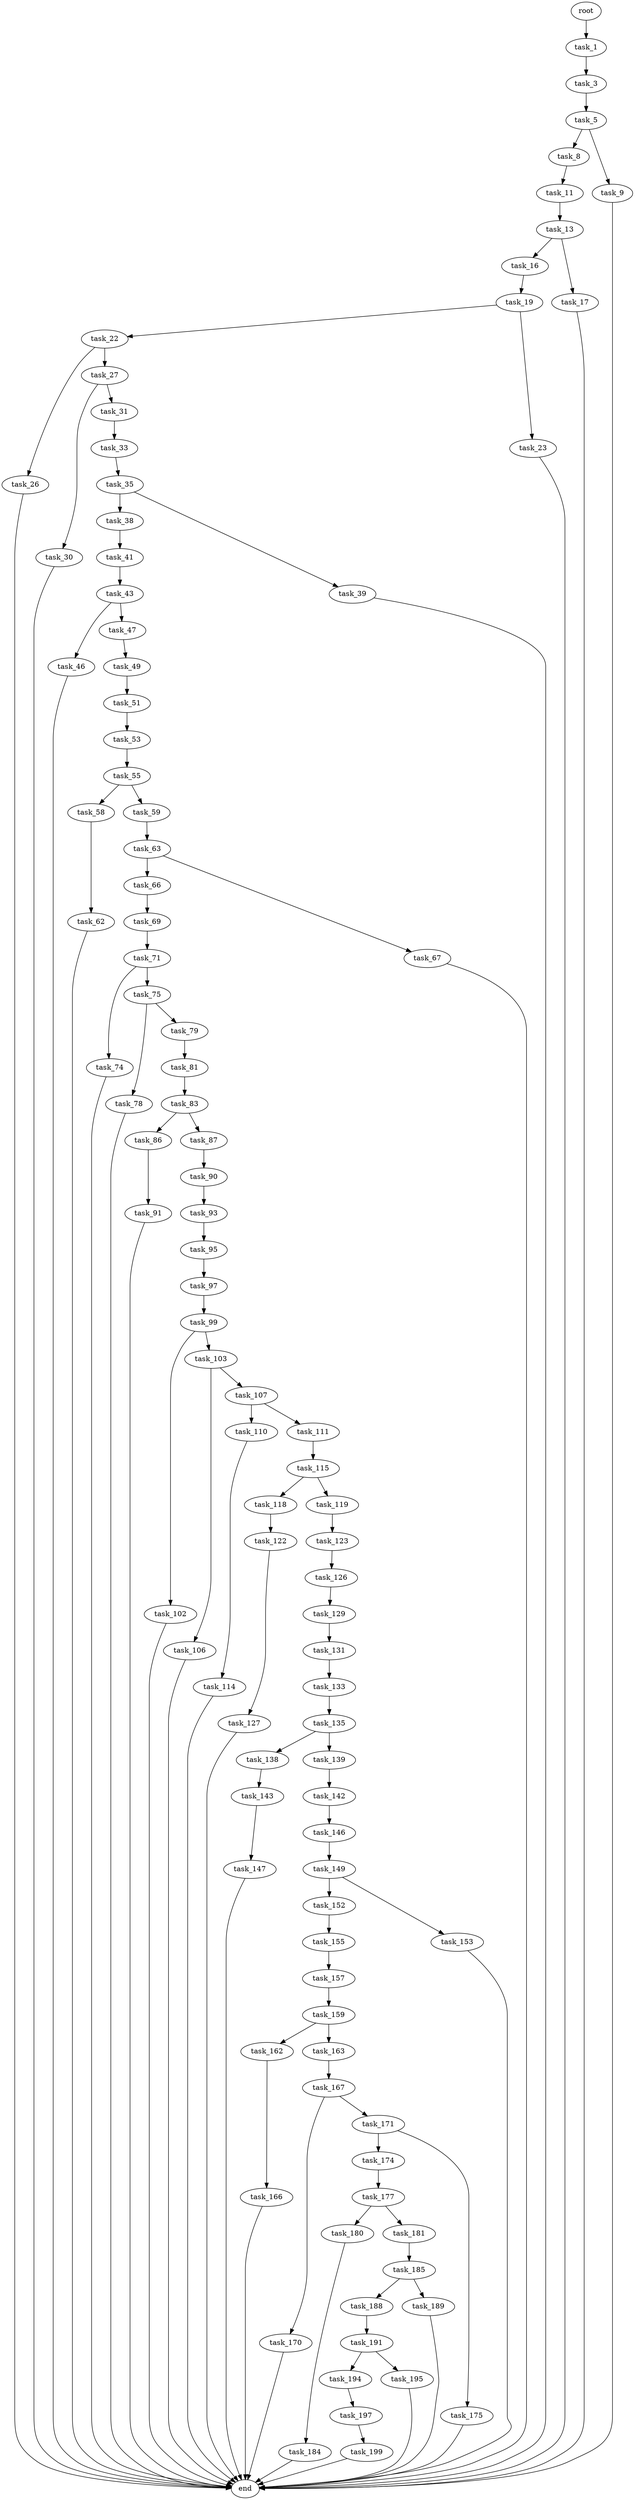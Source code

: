 digraph G {
  root [size="0.000000"];
  task_1 [size="350054413176.000000"];
  task_3 [size="13134885832.000000"];
  task_5 [size="61878384713.000000"];
  task_8 [size="92373623144.000000"];
  task_9 [size="8589934592.000000"];
  task_11 [size="1205052094027.000000"];
  end [size="0.000000"];
  task_13 [size="26245708032.000000"];
  task_16 [size="7230838952.000000"];
  task_17 [size="23890323867.000000"];
  task_19 [size="35793245378.000000"];
  task_22 [size="199242362088.000000"];
  task_23 [size="8589934592.000000"];
  task_26 [size="12826727718.000000"];
  task_27 [size="348689590885.000000"];
  task_30 [size="634286648455.000000"];
  task_31 [size="782757789696.000000"];
  task_33 [size="134217728000.000000"];
  task_35 [size="26836031324.000000"];
  task_38 [size="368293445632.000000"];
  task_39 [size="790664864.000000"];
  task_41 [size="7599052832.000000"];
  task_43 [size="46884245375.000000"];
  task_46 [size="1324047972489.000000"];
  task_47 [size="5042857165.000000"];
  task_49 [size="368293445632.000000"];
  task_51 [size="134217728000.000000"];
  task_53 [size="9327435051.000000"];
  task_55 [size="368293445632.000000"];
  task_58 [size="27701134668.000000"];
  task_59 [size="212529800211.000000"];
  task_62 [size="41236495209.000000"];
  task_63 [size="173228886751.000000"];
  task_66 [size="344650109702.000000"];
  task_67 [size="2077213590.000000"];
  task_69 [size="7590138561.000000"];
  task_71 [size="37888158159.000000"];
  task_74 [size="7491211326.000000"];
  task_75 [size="207121200690.000000"];
  task_78 [size="39322720174.000000"];
  task_79 [size="5290240847.000000"];
  task_81 [size="54521505497.000000"];
  task_83 [size="8793083847.000000"];
  task_86 [size="52237299281.000000"];
  task_87 [size="782757789696.000000"];
  task_91 [size="68719476736.000000"];
  task_90 [size="368293445632.000000"];
  task_93 [size="1073741824000.000000"];
  task_95 [size="103504692168.000000"];
  task_97 [size="23030783023.000000"];
  task_99 [size="134217728000.000000"];
  task_102 [size="15257869755.000000"];
  task_103 [size="8589934592.000000"];
  task_106 [size="8589934592.000000"];
  task_107 [size="8589934592.000000"];
  task_110 [size="282323368161.000000"];
  task_111 [size="8589934592.000000"];
  task_114 [size="8589934592.000000"];
  task_115 [size="24674593276.000000"];
  task_118 [size="1519725794.000000"];
  task_119 [size="28991029248.000000"];
  task_122 [size="43593959025.000000"];
  task_123 [size="68719476736.000000"];
  task_127 [size="9158637397.000000"];
  task_126 [size="618353012836.000000"];
  task_129 [size="1364282778.000000"];
  task_131 [size="134217728000.000000"];
  task_133 [size="64455335128.000000"];
  task_135 [size="68719476736.000000"];
  task_138 [size="1662491745.000000"];
  task_139 [size="683079578012.000000"];
  task_143 [size="417355290820.000000"];
  task_142 [size="181165715832.000000"];
  task_146 [size="306021989390.000000"];
  task_147 [size="20981551824.000000"];
  task_149 [size="17498784520.000000"];
  task_152 [size="13992026272.000000"];
  task_153 [size="3242242667.000000"];
  task_155 [size="9107736084.000000"];
  task_157 [size="12963147432.000000"];
  task_159 [size="114838267512.000000"];
  task_162 [size="119679317634.000000"];
  task_163 [size="303323809892.000000"];
  task_166 [size="246072380725.000000"];
  task_167 [size="42138966471.000000"];
  task_170 [size="20206054950.000000"];
  task_171 [size="290441634281.000000"];
  task_174 [size="8968325632.000000"];
  task_175 [size="4498411872.000000"];
  task_177 [size="1073741824000.000000"];
  task_180 [size="368293445632.000000"];
  task_181 [size="3652534085.000000"];
  task_184 [size="96208482155.000000"];
  task_185 [size="106308768372.000000"];
  task_188 [size="134217728000.000000"];
  task_189 [size="231928233984.000000"];
  task_191 [size="15004662621.000000"];
  task_194 [size="35011704250.000000"];
  task_195 [size="8589934592.000000"];
  task_197 [size="10765004377.000000"];
  task_199 [size="1116055694.000000"];

  root -> task_1 [size="1.000000"];
  task_1 -> task_3 [size="536870912.000000"];
  task_3 -> task_5 [size="411041792.000000"];
  task_5 -> task_8 [size="75497472.000000"];
  task_5 -> task_9 [size="75497472.000000"];
  task_8 -> task_11 [size="75497472.000000"];
  task_9 -> end [size="1.000000"];
  task_11 -> task_13 [size="838860800.000000"];
  task_13 -> task_16 [size="33554432.000000"];
  task_13 -> task_17 [size="33554432.000000"];
  task_16 -> task_19 [size="134217728.000000"];
  task_17 -> end [size="1.000000"];
  task_19 -> task_22 [size="33554432.000000"];
  task_19 -> task_23 [size="33554432.000000"];
  task_22 -> task_26 [size="679477248.000000"];
  task_22 -> task_27 [size="679477248.000000"];
  task_23 -> end [size="1.000000"];
  task_26 -> end [size="1.000000"];
  task_27 -> task_30 [size="838860800.000000"];
  task_27 -> task_31 [size="838860800.000000"];
  task_30 -> end [size="1.000000"];
  task_31 -> task_33 [size="679477248.000000"];
  task_33 -> task_35 [size="209715200.000000"];
  task_35 -> task_38 [size="33554432.000000"];
  task_35 -> task_39 [size="33554432.000000"];
  task_38 -> task_41 [size="411041792.000000"];
  task_39 -> end [size="1.000000"];
  task_41 -> task_43 [size="209715200.000000"];
  task_43 -> task_46 [size="33554432.000000"];
  task_43 -> task_47 [size="33554432.000000"];
  task_46 -> end [size="1.000000"];
  task_47 -> task_49 [size="411041792.000000"];
  task_49 -> task_51 [size="411041792.000000"];
  task_51 -> task_53 [size="209715200.000000"];
  task_53 -> task_55 [size="411041792.000000"];
  task_55 -> task_58 [size="411041792.000000"];
  task_55 -> task_59 [size="411041792.000000"];
  task_58 -> task_62 [size="536870912.000000"];
  task_59 -> task_63 [size="301989888.000000"];
  task_62 -> end [size="1.000000"];
  task_63 -> task_66 [size="209715200.000000"];
  task_63 -> task_67 [size="209715200.000000"];
  task_66 -> task_69 [size="411041792.000000"];
  task_67 -> end [size="1.000000"];
  task_69 -> task_71 [size="411041792.000000"];
  task_71 -> task_74 [size="838860800.000000"];
  task_71 -> task_75 [size="838860800.000000"];
  task_74 -> end [size="1.000000"];
  task_75 -> task_78 [size="209715200.000000"];
  task_75 -> task_79 [size="209715200.000000"];
  task_78 -> end [size="1.000000"];
  task_79 -> task_81 [size="209715200.000000"];
  task_81 -> task_83 [size="209715200.000000"];
  task_83 -> task_86 [size="838860800.000000"];
  task_83 -> task_87 [size="838860800.000000"];
  task_86 -> task_91 [size="838860800.000000"];
  task_87 -> task_90 [size="679477248.000000"];
  task_91 -> end [size="1.000000"];
  task_90 -> task_93 [size="411041792.000000"];
  task_93 -> task_95 [size="838860800.000000"];
  task_95 -> task_97 [size="134217728.000000"];
  task_97 -> task_99 [size="411041792.000000"];
  task_99 -> task_102 [size="209715200.000000"];
  task_99 -> task_103 [size="209715200.000000"];
  task_102 -> end [size="1.000000"];
  task_103 -> task_106 [size="33554432.000000"];
  task_103 -> task_107 [size="33554432.000000"];
  task_106 -> end [size="1.000000"];
  task_107 -> task_110 [size="33554432.000000"];
  task_107 -> task_111 [size="33554432.000000"];
  task_110 -> task_114 [size="301989888.000000"];
  task_111 -> task_115 [size="33554432.000000"];
  task_114 -> end [size="1.000000"];
  task_115 -> task_118 [size="33554432.000000"];
  task_115 -> task_119 [size="33554432.000000"];
  task_118 -> task_122 [size="33554432.000000"];
  task_119 -> task_123 [size="75497472.000000"];
  task_122 -> task_127 [size="838860800.000000"];
  task_123 -> task_126 [size="134217728.000000"];
  task_127 -> end [size="1.000000"];
  task_126 -> task_129 [size="536870912.000000"];
  task_129 -> task_131 [size="33554432.000000"];
  task_131 -> task_133 [size="209715200.000000"];
  task_133 -> task_135 [size="209715200.000000"];
  task_135 -> task_138 [size="134217728.000000"];
  task_135 -> task_139 [size="134217728.000000"];
  task_138 -> task_143 [size="75497472.000000"];
  task_139 -> task_142 [size="536870912.000000"];
  task_143 -> task_147 [size="536870912.000000"];
  task_142 -> task_146 [size="134217728.000000"];
  task_146 -> task_149 [size="301989888.000000"];
  task_147 -> end [size="1.000000"];
  task_149 -> task_152 [size="33554432.000000"];
  task_149 -> task_153 [size="33554432.000000"];
  task_152 -> task_155 [size="411041792.000000"];
  task_153 -> end [size="1.000000"];
  task_155 -> task_157 [size="209715200.000000"];
  task_157 -> task_159 [size="536870912.000000"];
  task_159 -> task_162 [size="134217728.000000"];
  task_159 -> task_163 [size="134217728.000000"];
  task_162 -> task_166 [size="209715200.000000"];
  task_163 -> task_167 [size="209715200.000000"];
  task_166 -> end [size="1.000000"];
  task_167 -> task_170 [size="679477248.000000"];
  task_167 -> task_171 [size="679477248.000000"];
  task_170 -> end [size="1.000000"];
  task_171 -> task_174 [size="301989888.000000"];
  task_171 -> task_175 [size="301989888.000000"];
  task_174 -> task_177 [size="679477248.000000"];
  task_175 -> end [size="1.000000"];
  task_177 -> task_180 [size="838860800.000000"];
  task_177 -> task_181 [size="838860800.000000"];
  task_180 -> task_184 [size="411041792.000000"];
  task_181 -> task_185 [size="75497472.000000"];
  task_184 -> end [size="1.000000"];
  task_185 -> task_188 [size="209715200.000000"];
  task_185 -> task_189 [size="209715200.000000"];
  task_188 -> task_191 [size="209715200.000000"];
  task_189 -> end [size="1.000000"];
  task_191 -> task_194 [size="33554432.000000"];
  task_191 -> task_195 [size="33554432.000000"];
  task_194 -> task_197 [size="679477248.000000"];
  task_195 -> end [size="1.000000"];
  task_197 -> task_199 [size="209715200.000000"];
  task_199 -> end [size="1.000000"];
}
